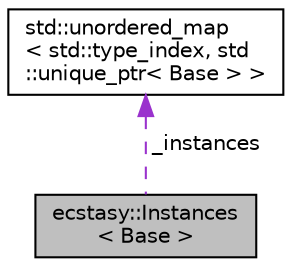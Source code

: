 digraph "ecstasy::Instances&lt; Base &gt;"
{
 // LATEX_PDF_SIZE
  edge [fontname="Helvetica",fontsize="10",labelfontname="Helvetica",labelfontsize="10"];
  node [fontname="Helvetica",fontsize="10",shape=record];
  Node1 [label="ecstasy::Instances\l\< Base \>",height=0.2,width=0.4,color="black", fillcolor="grey75", style="filled", fontcolor="black",tooltip="Set of instances inheriting from the Base type."];
  Node2 -> Node1 [dir="back",color="darkorchid3",fontsize="10",style="dashed",label=" _instances" ,fontname="Helvetica"];
  Node2 [label="std::unordered_map\l\< std::type_index, std\l::unique_ptr\< Base \> \>",height=0.2,width=0.4,color="black", fillcolor="white", style="filled",URL="/home/runner/work/ecstasy/ecstasy/doc/external/cppreference-doxygen-web.tag.xml$cpp/container/unordered_map.html",tooltip=" "];
}
